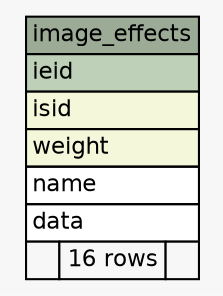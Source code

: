 // dot 2.30.1 on Mac OS X 10.8.3
// SchemaSpy rev 590
digraph "image_effects" {
  graph [
    rankdir="RL"
    bgcolor="#f7f7f7"
    nodesep="0.18"
    ranksep="0.46"
    fontname="Helvetica"
    fontsize="11"
  ];
  node [
    fontname="Helvetica"
    fontsize="11"
    shape="plaintext"
  ];
  edge [
    arrowsize="0.8"
  ];
  "image_effects" [
    label=<
    <TABLE BORDER="0" CELLBORDER="1" CELLSPACING="0" BGCOLOR="#ffffff">
      <TR><TD COLSPAN="3" BGCOLOR="#9bab96" ALIGN="CENTER">image_effects</TD></TR>
      <TR><TD PORT="ieid" COLSPAN="3" BGCOLOR="#bed1b8" ALIGN="LEFT">ieid</TD></TR>
      <TR><TD PORT="isid" COLSPAN="3" BGCOLOR="#f4f7da" ALIGN="LEFT">isid</TD></TR>
      <TR><TD PORT="weight" COLSPAN="3" BGCOLOR="#f4f7da" ALIGN="LEFT">weight</TD></TR>
      <TR><TD PORT="name" COLSPAN="3" ALIGN="LEFT">name</TD></TR>
      <TR><TD PORT="data" COLSPAN="3" ALIGN="LEFT">data</TD></TR>
      <TR><TD ALIGN="LEFT" BGCOLOR="#f7f7f7">  </TD><TD ALIGN="RIGHT" BGCOLOR="#f7f7f7">16 rows</TD><TD ALIGN="RIGHT" BGCOLOR="#f7f7f7">  </TD></TR>
    </TABLE>>
    URL="tables/image_effects.html"
    tooltip="image_effects"
  ];
}
